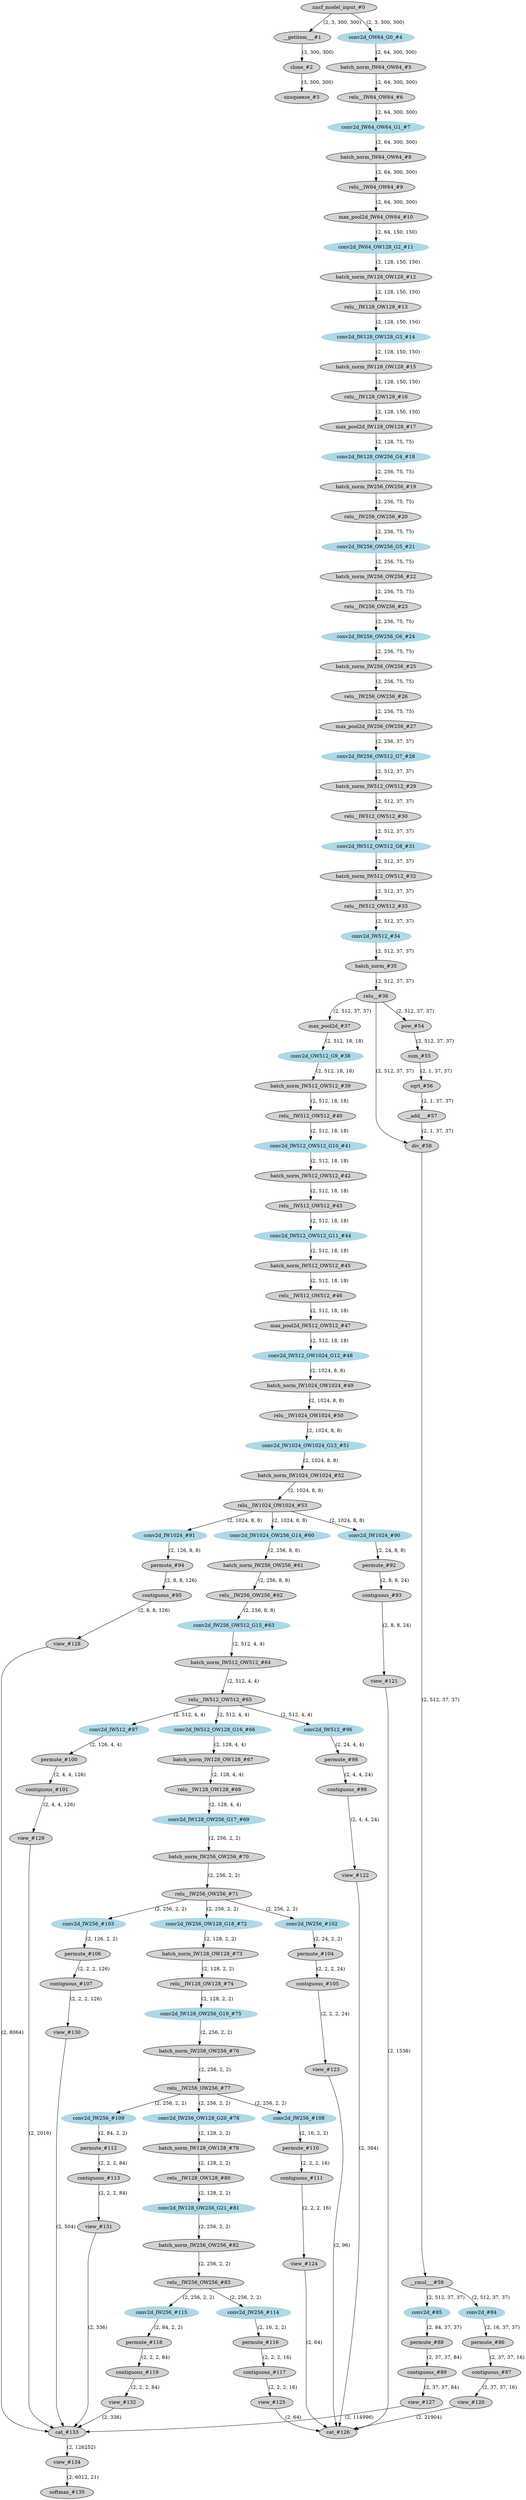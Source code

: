 strict digraph  {
"0 /nncf_model_input_0" [id=0, label="nncf_model_input_#0", style=filled, type=nncf_model_input];
"1 SSD_VGG/__getitem___0" [id=1, label="__getitem___#1", style=filled, type=__getitem__];
"2 SSD_VGG/clone_0" [id=2, label="clone_#2", style=filled, type=clone];
"3 SSD_VGG/unsqueeze_0" [id=3, label="unsqueeze_#3", style=filled, type=unsqueeze];
"4 SSD_VGG/MultiOutputSequential[basenet]/NNCFConv2d[0]/conv2d_0" [color=lightblue, id=4, label="conv2d_OW64_G0_#4", style=filled, type=conv2d];
"5 SSD_VGG/MultiOutputSequential[basenet]/NNCFBatchNorm[1]/batch_norm_0" [id=5, label="batch_norm_IW64_OW64_#5", style=filled, type=batch_norm];
"6 SSD_VGG/MultiOutputSequential[basenet]/ReLU[2]/relu__0" [id=6, label="relu__IW64_OW64_#6", style=filled, type=relu_];
"7 SSD_VGG/MultiOutputSequential[basenet]/NNCFConv2d[3]/conv2d_0" [color=lightblue, id=7, label="conv2d_IW64_OW64_G1_#7", style=filled, type=conv2d];
"8 SSD_VGG/MultiOutputSequential[basenet]/NNCFBatchNorm[4]/batch_norm_0" [id=8, label="batch_norm_IW64_OW64_#8", style=filled, type=batch_norm];
"9 SSD_VGG/MultiOutputSequential[basenet]/ReLU[5]/relu__0" [id=9, label="relu__IW64_OW64_#9", style=filled, type=relu_];
"10 SSD_VGG/MultiOutputSequential[basenet]/MaxPool2d[6]/max_pool2d_0" [id=10, label="max_pool2d_IW64_OW64_#10", style=filled, type=max_pool2d];
"11 SSD_VGG/MultiOutputSequential[basenet]/NNCFConv2d[7]/conv2d_0" [color=lightblue, id=11, label="conv2d_IW64_OW128_G2_#11", style=filled, type=conv2d];
"12 SSD_VGG/MultiOutputSequential[basenet]/NNCFBatchNorm[8]/batch_norm_0" [id=12, label="batch_norm_IW128_OW128_#12", style=filled, type=batch_norm];
"13 SSD_VGG/MultiOutputSequential[basenet]/ReLU[9]/relu__0" [id=13, label="relu__IW128_OW128_#13", style=filled, type=relu_];
"14 SSD_VGG/MultiOutputSequential[basenet]/NNCFConv2d[10]/conv2d_0" [color=lightblue, id=14, label="conv2d_IW128_OW128_G3_#14", style=filled, type=conv2d];
"15 SSD_VGG/MultiOutputSequential[basenet]/NNCFBatchNorm[11]/batch_norm_0" [id=15, label="batch_norm_IW128_OW128_#15", style=filled, type=batch_norm];
"16 SSD_VGG/MultiOutputSequential[basenet]/ReLU[12]/relu__0" [id=16, label="relu__IW128_OW128_#16", style=filled, type=relu_];
"17 SSD_VGG/MultiOutputSequential[basenet]/MaxPool2d[13]/max_pool2d_0" [id=17, label="max_pool2d_IW128_OW128_#17", style=filled, type=max_pool2d];
"18 SSD_VGG/MultiOutputSequential[basenet]/NNCFConv2d[14]/conv2d_0" [color=lightblue, id=18, label="conv2d_IW128_OW256_G4_#18", style=filled, type=conv2d];
"19 SSD_VGG/MultiOutputSequential[basenet]/NNCFBatchNorm[15]/batch_norm_0" [id=19, label="batch_norm_IW256_OW256_#19", style=filled, type=batch_norm];
"20 SSD_VGG/MultiOutputSequential[basenet]/ReLU[16]/relu__0" [id=20, label="relu__IW256_OW256_#20", style=filled, type=relu_];
"21 SSD_VGG/MultiOutputSequential[basenet]/NNCFConv2d[17]/conv2d_0" [color=lightblue, id=21, label="conv2d_IW256_OW256_G5_#21", style=filled, type=conv2d];
"22 SSD_VGG/MultiOutputSequential[basenet]/NNCFBatchNorm[18]/batch_norm_0" [id=22, label="batch_norm_IW256_OW256_#22", style=filled, type=batch_norm];
"23 SSD_VGG/MultiOutputSequential[basenet]/ReLU[19]/relu__0" [id=23, label="relu__IW256_OW256_#23", style=filled, type=relu_];
"24 SSD_VGG/MultiOutputSequential[basenet]/NNCFConv2d[20]/conv2d_0" [color=lightblue, id=24, label="conv2d_IW256_OW256_G6_#24", style=filled, type=conv2d];
"25 SSD_VGG/MultiOutputSequential[basenet]/NNCFBatchNorm[21]/batch_norm_0" [id=25, label="batch_norm_IW256_OW256_#25", style=filled, type=batch_norm];
"26 SSD_VGG/MultiOutputSequential[basenet]/ReLU[22]/relu__0" [id=26, label="relu__IW256_OW256_#26", style=filled, type=relu_];
"27 SSD_VGG/MultiOutputSequential[basenet]/MaxPool2d[23]/max_pool2d_0" [id=27, label="max_pool2d_IW256_OW256_#27", style=filled, type=max_pool2d];
"28 SSD_VGG/MultiOutputSequential[basenet]/NNCFConv2d[24]/conv2d_0" [color=lightblue, id=28, label="conv2d_IW256_OW512_G7_#28", style=filled, type=conv2d];
"29 SSD_VGG/MultiOutputSequential[basenet]/NNCFBatchNorm[25]/batch_norm_0" [id=29, label="batch_norm_IW512_OW512_#29", style=filled, type=batch_norm];
"30 SSD_VGG/MultiOutputSequential[basenet]/ReLU[26]/relu__0" [id=30, label="relu__IW512_OW512_#30", style=filled, type=relu_];
"31 SSD_VGG/MultiOutputSequential[basenet]/NNCFConv2d[27]/conv2d_0" [color=lightblue, id=31, label="conv2d_IW512_OW512_G8_#31", style=filled, type=conv2d];
"32 SSD_VGG/MultiOutputSequential[basenet]/NNCFBatchNorm[28]/batch_norm_0" [id=32, label="batch_norm_IW512_OW512_#32", style=filled, type=batch_norm];
"33 SSD_VGG/MultiOutputSequential[basenet]/ReLU[29]/relu__0" [id=33, label="relu__IW512_OW512_#33", style=filled, type=relu_];
"34 SSD_VGG/MultiOutputSequential[basenet]/NNCFConv2d[30]/conv2d_0" [color=lightblue, id=34, label="conv2d_IW512_#34", style=filled, type=conv2d];
"35 SSD_VGG/MultiOutputSequential[basenet]/NNCFBatchNorm[31]/batch_norm_0" [id=35, label="batch_norm_#35", style=filled, type=batch_norm];
"36 SSD_VGG/MultiOutputSequential[basenet]/ReLU[32]/relu__0" [id=36, label="relu__#36", style=filled, type=relu_];
"37 SSD_VGG/MultiOutputSequential[basenet]/MaxPool2d[33]/max_pool2d_0" [id=37, label="max_pool2d_#37", style=filled, type=max_pool2d];
"38 SSD_VGG/MultiOutputSequential[basenet]/NNCFConv2d[34]/conv2d_0" [color=lightblue, id=38, label="conv2d_OW512_G9_#38", style=filled, type=conv2d];
"39 SSD_VGG/MultiOutputSequential[basenet]/NNCFBatchNorm[35]/batch_norm_0" [id=39, label="batch_norm_IW512_OW512_#39", style=filled, type=batch_norm];
"40 SSD_VGG/MultiOutputSequential[basenet]/ReLU[36]/relu__0" [id=40, label="relu__IW512_OW512_#40", style=filled, type=relu_];
"41 SSD_VGG/MultiOutputSequential[basenet]/NNCFConv2d[37]/conv2d_0" [color=lightblue, id=41, label="conv2d_IW512_OW512_G10_#41", style=filled, type=conv2d];
"42 SSD_VGG/MultiOutputSequential[basenet]/NNCFBatchNorm[38]/batch_norm_0" [id=42, label="batch_norm_IW512_OW512_#42", style=filled, type=batch_norm];
"43 SSD_VGG/MultiOutputSequential[basenet]/ReLU[39]/relu__0" [id=43, label="relu__IW512_OW512_#43", style=filled, type=relu_];
"44 SSD_VGG/MultiOutputSequential[basenet]/NNCFConv2d[40]/conv2d_0" [color=lightblue, id=44, label="conv2d_IW512_OW512_G11_#44", style=filled, type=conv2d];
"45 SSD_VGG/MultiOutputSequential[basenet]/NNCFBatchNorm[41]/batch_norm_0" [id=45, label="batch_norm_IW512_OW512_#45", style=filled, type=batch_norm];
"46 SSD_VGG/MultiOutputSequential[basenet]/ReLU[42]/relu__0" [id=46, label="relu__IW512_OW512_#46", style=filled, type=relu_];
"47 SSD_VGG/MultiOutputSequential[basenet]/MaxPool2d[43]/max_pool2d_0" [id=47, label="max_pool2d_IW512_OW512_#47", style=filled, type=max_pool2d];
"48 SSD_VGG/MultiOutputSequential[basenet]/NNCFConv2d[44]/conv2d_0" [color=lightblue, id=48, label="conv2d_IW512_OW1024_G12_#48", style=filled, type=conv2d];
"49 SSD_VGG/MultiOutputSequential[basenet]/NNCFBatchNorm[45]/batch_norm_0" [id=49, label="batch_norm_IW1024_OW1024_#49", style=filled, type=batch_norm];
"50 SSD_VGG/MultiOutputSequential[basenet]/ReLU[46]/relu__0" [id=50, label="relu__IW1024_OW1024_#50", style=filled, type=relu_];
"51 SSD_VGG/MultiOutputSequential[basenet]/NNCFConv2d[47]/conv2d_0" [color=lightblue, id=51, label="conv2d_IW1024_OW1024_G13_#51", style=filled, type=conv2d];
"52 SSD_VGG/MultiOutputSequential[basenet]/NNCFBatchNorm[48]/batch_norm_0" [id=52, label="batch_norm_IW1024_OW1024_#52", style=filled, type=batch_norm];
"53 SSD_VGG/MultiOutputSequential[basenet]/ReLU[49]/relu__0" [id=53, label="relu__IW1024_OW1024_#53", style=filled, type=relu_];
"54 SSD_VGG/NNCFUserL2Norm[L2Norm]/pow_0" [id=54, label="pow_#54", style=filled, type=pow];
"55 SSD_VGG/NNCFUserL2Norm[L2Norm]/sum_0" [id=55, label="sum_#55", style=filled, type=sum];
"56 SSD_VGG/NNCFUserL2Norm[L2Norm]/sqrt_0" [id=56, label="sqrt_#56", style=filled, type=sqrt];
"57 SSD_VGG/NNCFUserL2Norm[L2Norm]/__add___0" [id=57, label="__add___#57", style=filled, type=__add__];
"58 SSD_VGG/NNCFUserL2Norm[L2Norm]/div_0" [id=58, label="div_#58", style=filled, type=div];
"59 SSD_VGG/NNCFUserL2Norm[L2Norm]/__rmul___0" [id=59, label="__rmul___#59", style=filled, type=__rmul__];
"60 SSD_VGG/MultiOutputSequential[extras]/NNCFConv2d[0]/conv2d_0" [color=lightblue, id=60, label="conv2d_IW1024_OW256_G14_#60", style=filled, type=conv2d];
"61 SSD_VGG/MultiOutputSequential[extras]/NNCFBatchNorm[1]/batch_norm_0" [id=61, label="batch_norm_IW256_OW256_#61", style=filled, type=batch_norm];
"62 SSD_VGG/MultiOutputSequential[extras]/ReLU[2]/relu__0" [id=62, label="relu__IW256_OW256_#62", style=filled, type=relu_];
"63 SSD_VGG/MultiOutputSequential[extras]/NNCFConv2d[3]/conv2d_0" [color=lightblue, id=63, label="conv2d_IW256_OW512_G15_#63", style=filled, type=conv2d];
"64 SSD_VGG/MultiOutputSequential[extras]/NNCFBatchNorm[4]/batch_norm_0" [id=64, label="batch_norm_IW512_OW512_#64", style=filled, type=batch_norm];
"65 SSD_VGG/MultiOutputSequential[extras]/ReLU[5]/relu__0" [id=65, label="relu__IW512_OW512_#65", style=filled, type=relu_];
"66 SSD_VGG/MultiOutputSequential[extras]/NNCFConv2d[6]/conv2d_0" [color=lightblue, id=66, label="conv2d_IW512_OW128_G16_#66", style=filled, type=conv2d];
"67 SSD_VGG/MultiOutputSequential[extras]/NNCFBatchNorm[7]/batch_norm_0" [id=67, label="batch_norm_IW128_OW128_#67", style=filled, type=batch_norm];
"68 SSD_VGG/MultiOutputSequential[extras]/ReLU[8]/relu__0" [id=68, label="relu__IW128_OW128_#68", style=filled, type=relu_];
"69 SSD_VGG/MultiOutputSequential[extras]/NNCFConv2d[9]/conv2d_0" [color=lightblue, id=69, label="conv2d_IW128_OW256_G17_#69", style=filled, type=conv2d];
"70 SSD_VGG/MultiOutputSequential[extras]/NNCFBatchNorm[10]/batch_norm_0" [id=70, label="batch_norm_IW256_OW256_#70", style=filled, type=batch_norm];
"71 SSD_VGG/MultiOutputSequential[extras]/ReLU[11]/relu__0" [id=71, label="relu__IW256_OW256_#71", style=filled, type=relu_];
"72 SSD_VGG/MultiOutputSequential[extras]/NNCFConv2d[12]/conv2d_0" [color=lightblue, id=72, label="conv2d_IW256_OW128_G18_#72", style=filled, type=conv2d];
"73 SSD_VGG/MultiOutputSequential[extras]/NNCFBatchNorm[13]/batch_norm_0" [id=73, label="batch_norm_IW128_OW128_#73", style=filled, type=batch_norm];
"74 SSD_VGG/MultiOutputSequential[extras]/ReLU[14]/relu__0" [id=74, label="relu__IW128_OW128_#74", style=filled, type=relu_];
"75 SSD_VGG/MultiOutputSequential[extras]/NNCFConv2d[15]/conv2d_0" [color=lightblue, id=75, label="conv2d_IW128_OW256_G19_#75", style=filled, type=conv2d];
"76 SSD_VGG/MultiOutputSequential[extras]/NNCFBatchNorm[16]/batch_norm_0" [id=76, label="batch_norm_IW256_OW256_#76", style=filled, type=batch_norm];
"77 SSD_VGG/MultiOutputSequential[extras]/ReLU[17]/relu__0" [id=77, label="relu__IW256_OW256_#77", style=filled, type=relu_];
"78 SSD_VGG/MultiOutputSequential[extras]/NNCFConv2d[18]/conv2d_0" [color=lightblue, id=78, label="conv2d_IW256_OW128_G20_#78", style=filled, type=conv2d];
"79 SSD_VGG/MultiOutputSequential[extras]/NNCFBatchNorm[19]/batch_norm_0" [id=79, label="batch_norm_IW128_OW128_#79", style=filled, type=batch_norm];
"80 SSD_VGG/MultiOutputSequential[extras]/ReLU[20]/relu__0" [id=80, label="relu__IW128_OW128_#80", style=filled, type=relu_];
"81 SSD_VGG/MultiOutputSequential[extras]/NNCFConv2d[21]/conv2d_0" [color=lightblue, id=81, label="conv2d_IW128_OW256_G21_#81", style=filled, type=conv2d];
"82 SSD_VGG/MultiOutputSequential[extras]/NNCFBatchNorm[22]/batch_norm_0" [id=82, label="batch_norm_IW256_OW256_#82", style=filled, type=batch_norm];
"83 SSD_VGG/MultiOutputSequential[extras]/ReLU[23]/relu__0" [id=83, label="relu__IW256_OW256_#83", style=filled, type=relu_];
"84 SSD_VGG/SSDDetectionOutput[detection_head]/ModuleList[heads]/SSDHead[0]/NNCFConv2d[loc]/conv2d_0" [color=lightblue, id=84, label="conv2d_#84", style=filled, type=conv2d];
"85 SSD_VGG/SSDDetectionOutput[detection_head]/ModuleList[heads]/SSDHead[0]/NNCFConv2d[conf]/conv2d_0" [color=lightblue, id=85, label="conv2d_#85", style=filled, type=conv2d];
"86 SSD_VGG/SSDDetectionOutput[detection_head]/ModuleList[heads]/SSDHead[0]/permute_0" [id=86, label="permute_#86", style=filled, type=permute];
"87 SSD_VGG/SSDDetectionOutput[detection_head]/ModuleList[heads]/SSDHead[0]/contiguous_0" [id=87, label="contiguous_#87", style=filled, type=contiguous];
"88 SSD_VGG/SSDDetectionOutput[detection_head]/ModuleList[heads]/SSDHead[0]/permute_1" [id=88, label="permute_#88", style=filled, type=permute];
"89 SSD_VGG/SSDDetectionOutput[detection_head]/ModuleList[heads]/SSDHead[0]/contiguous_1" [id=89, label="contiguous_#89", style=filled, type=contiguous];
"90 SSD_VGG/SSDDetectionOutput[detection_head]/ModuleList[heads]/SSDHead[1]/NNCFConv2d[loc]/conv2d_0" [color=lightblue, id=90, label="conv2d_IW1024_#90", style=filled, type=conv2d];
"91 SSD_VGG/SSDDetectionOutput[detection_head]/ModuleList[heads]/SSDHead[1]/NNCFConv2d[conf]/conv2d_0" [color=lightblue, id=91, label="conv2d_IW1024_#91", style=filled, type=conv2d];
"92 SSD_VGG/SSDDetectionOutput[detection_head]/ModuleList[heads]/SSDHead[1]/permute_0" [id=92, label="permute_#92", style=filled, type=permute];
"93 SSD_VGG/SSDDetectionOutput[detection_head]/ModuleList[heads]/SSDHead[1]/contiguous_0" [id=93, label="contiguous_#93", style=filled, type=contiguous];
"94 SSD_VGG/SSDDetectionOutput[detection_head]/ModuleList[heads]/SSDHead[1]/permute_1" [id=94, label="permute_#94", style=filled, type=permute];
"95 SSD_VGG/SSDDetectionOutput[detection_head]/ModuleList[heads]/SSDHead[1]/contiguous_1" [id=95, label="contiguous_#95", style=filled, type=contiguous];
"96 SSD_VGG/SSDDetectionOutput[detection_head]/ModuleList[heads]/SSDHead[2]/NNCFConv2d[loc]/conv2d_0" [color=lightblue, id=96, label="conv2d_IW512_#96", style=filled, type=conv2d];
"97 SSD_VGG/SSDDetectionOutput[detection_head]/ModuleList[heads]/SSDHead[2]/NNCFConv2d[conf]/conv2d_0" [color=lightblue, id=97, label="conv2d_IW512_#97", style=filled, type=conv2d];
"98 SSD_VGG/SSDDetectionOutput[detection_head]/ModuleList[heads]/SSDHead[2]/permute_0" [id=98, label="permute_#98", style=filled, type=permute];
"99 SSD_VGG/SSDDetectionOutput[detection_head]/ModuleList[heads]/SSDHead[2]/contiguous_0" [id=99, label="contiguous_#99", style=filled, type=contiguous];
"100 SSD_VGG/SSDDetectionOutput[detection_head]/ModuleList[heads]/SSDHead[2]/permute_1" [id=100, label="permute_#100", style=filled, type=permute];
"101 SSD_VGG/SSDDetectionOutput[detection_head]/ModuleList[heads]/SSDHead[2]/contiguous_1" [id=101, label="contiguous_#101", style=filled, type=contiguous];
"102 SSD_VGG/SSDDetectionOutput[detection_head]/ModuleList[heads]/SSDHead[3]/NNCFConv2d[loc]/conv2d_0" [color=lightblue, id=102, label="conv2d_IW256_#102", style=filled, type=conv2d];
"103 SSD_VGG/SSDDetectionOutput[detection_head]/ModuleList[heads]/SSDHead[3]/NNCFConv2d[conf]/conv2d_0" [color=lightblue, id=103, label="conv2d_IW256_#103", style=filled, type=conv2d];
"104 SSD_VGG/SSDDetectionOutput[detection_head]/ModuleList[heads]/SSDHead[3]/permute_0" [id=104, label="permute_#104", style=filled, type=permute];
"105 SSD_VGG/SSDDetectionOutput[detection_head]/ModuleList[heads]/SSDHead[3]/contiguous_0" [id=105, label="contiguous_#105", style=filled, type=contiguous];
"106 SSD_VGG/SSDDetectionOutput[detection_head]/ModuleList[heads]/SSDHead[3]/permute_1" [id=106, label="permute_#106", style=filled, type=permute];
"107 SSD_VGG/SSDDetectionOutput[detection_head]/ModuleList[heads]/SSDHead[3]/contiguous_1" [id=107, label="contiguous_#107", style=filled, type=contiguous];
"108 SSD_VGG/SSDDetectionOutput[detection_head]/ModuleList[heads]/SSDHead[4]/NNCFConv2d[loc]/conv2d_0" [color=lightblue, id=108, label="conv2d_IW256_#108", style=filled, type=conv2d];
"109 SSD_VGG/SSDDetectionOutput[detection_head]/ModuleList[heads]/SSDHead[4]/NNCFConv2d[conf]/conv2d_0" [color=lightblue, id=109, label="conv2d_IW256_#109", style=filled, type=conv2d];
"110 SSD_VGG/SSDDetectionOutput[detection_head]/ModuleList[heads]/SSDHead[4]/permute_0" [id=110, label="permute_#110", style=filled, type=permute];
"111 SSD_VGG/SSDDetectionOutput[detection_head]/ModuleList[heads]/SSDHead[4]/contiguous_0" [id=111, label="contiguous_#111", style=filled, type=contiguous];
"112 SSD_VGG/SSDDetectionOutput[detection_head]/ModuleList[heads]/SSDHead[4]/permute_1" [id=112, label="permute_#112", style=filled, type=permute];
"113 SSD_VGG/SSDDetectionOutput[detection_head]/ModuleList[heads]/SSDHead[4]/contiguous_1" [id=113, label="contiguous_#113", style=filled, type=contiguous];
"114 SSD_VGG/SSDDetectionOutput[detection_head]/ModuleList[heads]/SSDHead[5]/NNCFConv2d[loc]/conv2d_0" [color=lightblue, id=114, label="conv2d_IW256_#114", style=filled, type=conv2d];
"115 SSD_VGG/SSDDetectionOutput[detection_head]/ModuleList[heads]/SSDHead[5]/NNCFConv2d[conf]/conv2d_0" [color=lightblue, id=115, label="conv2d_IW256_#115", style=filled, type=conv2d];
"116 SSD_VGG/SSDDetectionOutput[detection_head]/ModuleList[heads]/SSDHead[5]/permute_0" [id=116, label="permute_#116", style=filled, type=permute];
"117 SSD_VGG/SSDDetectionOutput[detection_head]/ModuleList[heads]/SSDHead[5]/contiguous_0" [id=117, label="contiguous_#117", style=filled, type=contiguous];
"118 SSD_VGG/SSDDetectionOutput[detection_head]/ModuleList[heads]/SSDHead[5]/permute_1" [id=118, label="permute_#118", style=filled, type=permute];
"119 SSD_VGG/SSDDetectionOutput[detection_head]/ModuleList[heads]/SSDHead[5]/contiguous_1" [id=119, label="contiguous_#119", style=filled, type=contiguous];
"120 SSD_VGG/SSDDetectionOutput[detection_head]/view_0" [id=120, label="view_#120", style=filled, type=view];
"121 SSD_VGG/SSDDetectionOutput[detection_head]/view_1" [id=121, label="view_#121", style=filled, type=view];
"122 SSD_VGG/SSDDetectionOutput[detection_head]/view_2" [id=122, label="view_#122", style=filled, type=view];
"123 SSD_VGG/SSDDetectionOutput[detection_head]/view_3" [id=123, label="view_#123", style=filled, type=view];
"124 SSD_VGG/SSDDetectionOutput[detection_head]/view_4" [id=124, label="view_#124", style=filled, type=view];
"125 SSD_VGG/SSDDetectionOutput[detection_head]/view_5" [id=125, label="view_#125", style=filled, type=view];
"126 SSD_VGG/SSDDetectionOutput[detection_head]/cat_0" [id=126, label="cat_#126", style=filled, type=cat];
"127 SSD_VGG/SSDDetectionOutput[detection_head]/view_6" [id=127, label="view_#127", style=filled, type=view];
"128 SSD_VGG/SSDDetectionOutput[detection_head]/view_7" [id=128, label="view_#128", style=filled, type=view];
"129 SSD_VGG/SSDDetectionOutput[detection_head]/view_8" [id=129, label="view_#129", style=filled, type=view];
"130 SSD_VGG/SSDDetectionOutput[detection_head]/view_9" [id=130, label="view_#130", style=filled, type=view];
"131 SSD_VGG/SSDDetectionOutput[detection_head]/view_10" [id=131, label="view_#131", style=filled, type=view];
"132 SSD_VGG/SSDDetectionOutput[detection_head]/view_11" [id=132, label="view_#132", style=filled, type=view];
"133 SSD_VGG/SSDDetectionOutput[detection_head]/cat_1" [id=133, label="cat_#133", style=filled, type=cat];
"134 SSD_VGG/SSDDetectionOutput[detection_head]/view_12" [id=134, label="view_#134", style=filled, type=view];
"135 SSD_VGG/SSDDetectionOutput[detection_head]/softmax_0" [id=135, label="softmax_#135", style=filled, type=softmax];
"0 /nncf_model_input_0" -> "1 SSD_VGG/__getitem___0"  [label="(2, 3, 300, 300)", style=solid];
"0 /nncf_model_input_0" -> "4 SSD_VGG/MultiOutputSequential[basenet]/NNCFConv2d[0]/conv2d_0"  [label="(2, 3, 300, 300)", style=solid];
"1 SSD_VGG/__getitem___0" -> "2 SSD_VGG/clone_0"  [label="(3, 300, 300)", style=solid];
"2 SSD_VGG/clone_0" -> "3 SSD_VGG/unsqueeze_0"  [label="(3, 300, 300)", style=solid];
"4 SSD_VGG/MultiOutputSequential[basenet]/NNCFConv2d[0]/conv2d_0" -> "5 SSD_VGG/MultiOutputSequential[basenet]/NNCFBatchNorm[1]/batch_norm_0"  [label="(2, 64, 300, 300)", style=solid];
"5 SSD_VGG/MultiOutputSequential[basenet]/NNCFBatchNorm[1]/batch_norm_0" -> "6 SSD_VGG/MultiOutputSequential[basenet]/ReLU[2]/relu__0"  [label="(2, 64, 300, 300)", style=solid];
"6 SSD_VGG/MultiOutputSequential[basenet]/ReLU[2]/relu__0" -> "7 SSD_VGG/MultiOutputSequential[basenet]/NNCFConv2d[3]/conv2d_0"  [label="(2, 64, 300, 300)", style=solid];
"7 SSD_VGG/MultiOutputSequential[basenet]/NNCFConv2d[3]/conv2d_0" -> "8 SSD_VGG/MultiOutputSequential[basenet]/NNCFBatchNorm[4]/batch_norm_0"  [label="(2, 64, 300, 300)", style=solid];
"8 SSD_VGG/MultiOutputSequential[basenet]/NNCFBatchNorm[4]/batch_norm_0" -> "9 SSD_VGG/MultiOutputSequential[basenet]/ReLU[5]/relu__0"  [label="(2, 64, 300, 300)", style=solid];
"9 SSD_VGG/MultiOutputSequential[basenet]/ReLU[5]/relu__0" -> "10 SSD_VGG/MultiOutputSequential[basenet]/MaxPool2d[6]/max_pool2d_0"  [label="(2, 64, 300, 300)", style=solid];
"10 SSD_VGG/MultiOutputSequential[basenet]/MaxPool2d[6]/max_pool2d_0" -> "11 SSD_VGG/MultiOutputSequential[basenet]/NNCFConv2d[7]/conv2d_0"  [label="(2, 64, 150, 150)", style=solid];
"11 SSD_VGG/MultiOutputSequential[basenet]/NNCFConv2d[7]/conv2d_0" -> "12 SSD_VGG/MultiOutputSequential[basenet]/NNCFBatchNorm[8]/batch_norm_0"  [label="(2, 128, 150, 150)", style=solid];
"12 SSD_VGG/MultiOutputSequential[basenet]/NNCFBatchNorm[8]/batch_norm_0" -> "13 SSD_VGG/MultiOutputSequential[basenet]/ReLU[9]/relu__0"  [label="(2, 128, 150, 150)", style=solid];
"13 SSD_VGG/MultiOutputSequential[basenet]/ReLU[9]/relu__0" -> "14 SSD_VGG/MultiOutputSequential[basenet]/NNCFConv2d[10]/conv2d_0"  [label="(2, 128, 150, 150)", style=solid];
"14 SSD_VGG/MultiOutputSequential[basenet]/NNCFConv2d[10]/conv2d_0" -> "15 SSD_VGG/MultiOutputSequential[basenet]/NNCFBatchNorm[11]/batch_norm_0"  [label="(2, 128, 150, 150)", style=solid];
"15 SSD_VGG/MultiOutputSequential[basenet]/NNCFBatchNorm[11]/batch_norm_0" -> "16 SSD_VGG/MultiOutputSequential[basenet]/ReLU[12]/relu__0"  [label="(2, 128, 150, 150)", style=solid];
"16 SSD_VGG/MultiOutputSequential[basenet]/ReLU[12]/relu__0" -> "17 SSD_VGG/MultiOutputSequential[basenet]/MaxPool2d[13]/max_pool2d_0"  [label="(2, 128, 150, 150)", style=solid];
"17 SSD_VGG/MultiOutputSequential[basenet]/MaxPool2d[13]/max_pool2d_0" -> "18 SSD_VGG/MultiOutputSequential[basenet]/NNCFConv2d[14]/conv2d_0"  [label="(2, 128, 75, 75)", style=solid];
"18 SSD_VGG/MultiOutputSequential[basenet]/NNCFConv2d[14]/conv2d_0" -> "19 SSD_VGG/MultiOutputSequential[basenet]/NNCFBatchNorm[15]/batch_norm_0"  [label="(2, 256, 75, 75)", style=solid];
"19 SSD_VGG/MultiOutputSequential[basenet]/NNCFBatchNorm[15]/batch_norm_0" -> "20 SSD_VGG/MultiOutputSequential[basenet]/ReLU[16]/relu__0"  [label="(2, 256, 75, 75)", style=solid];
"20 SSD_VGG/MultiOutputSequential[basenet]/ReLU[16]/relu__0" -> "21 SSD_VGG/MultiOutputSequential[basenet]/NNCFConv2d[17]/conv2d_0"  [label="(2, 256, 75, 75)", style=solid];
"21 SSD_VGG/MultiOutputSequential[basenet]/NNCFConv2d[17]/conv2d_0" -> "22 SSD_VGG/MultiOutputSequential[basenet]/NNCFBatchNorm[18]/batch_norm_0"  [label="(2, 256, 75, 75)", style=solid];
"22 SSD_VGG/MultiOutputSequential[basenet]/NNCFBatchNorm[18]/batch_norm_0" -> "23 SSD_VGG/MultiOutputSequential[basenet]/ReLU[19]/relu__0"  [label="(2, 256, 75, 75)", style=solid];
"23 SSD_VGG/MultiOutputSequential[basenet]/ReLU[19]/relu__0" -> "24 SSD_VGG/MultiOutputSequential[basenet]/NNCFConv2d[20]/conv2d_0"  [label="(2, 256, 75, 75)", style=solid];
"24 SSD_VGG/MultiOutputSequential[basenet]/NNCFConv2d[20]/conv2d_0" -> "25 SSD_VGG/MultiOutputSequential[basenet]/NNCFBatchNorm[21]/batch_norm_0"  [label="(2, 256, 75, 75)", style=solid];
"25 SSD_VGG/MultiOutputSequential[basenet]/NNCFBatchNorm[21]/batch_norm_0" -> "26 SSD_VGG/MultiOutputSequential[basenet]/ReLU[22]/relu__0"  [label="(2, 256, 75, 75)", style=solid];
"26 SSD_VGG/MultiOutputSequential[basenet]/ReLU[22]/relu__0" -> "27 SSD_VGG/MultiOutputSequential[basenet]/MaxPool2d[23]/max_pool2d_0"  [label="(2, 256, 75, 75)", style=solid];
"27 SSD_VGG/MultiOutputSequential[basenet]/MaxPool2d[23]/max_pool2d_0" -> "28 SSD_VGG/MultiOutputSequential[basenet]/NNCFConv2d[24]/conv2d_0"  [label="(2, 256, 37, 37)", style=solid];
"28 SSD_VGG/MultiOutputSequential[basenet]/NNCFConv2d[24]/conv2d_0" -> "29 SSD_VGG/MultiOutputSequential[basenet]/NNCFBatchNorm[25]/batch_norm_0"  [label="(2, 512, 37, 37)", style=solid];
"29 SSD_VGG/MultiOutputSequential[basenet]/NNCFBatchNorm[25]/batch_norm_0" -> "30 SSD_VGG/MultiOutputSequential[basenet]/ReLU[26]/relu__0"  [label="(2, 512, 37, 37)", style=solid];
"30 SSD_VGG/MultiOutputSequential[basenet]/ReLU[26]/relu__0" -> "31 SSD_VGG/MultiOutputSequential[basenet]/NNCFConv2d[27]/conv2d_0"  [label="(2, 512, 37, 37)", style=solid];
"31 SSD_VGG/MultiOutputSequential[basenet]/NNCFConv2d[27]/conv2d_0" -> "32 SSD_VGG/MultiOutputSequential[basenet]/NNCFBatchNorm[28]/batch_norm_0"  [label="(2, 512, 37, 37)", style=solid];
"32 SSD_VGG/MultiOutputSequential[basenet]/NNCFBatchNorm[28]/batch_norm_0" -> "33 SSD_VGG/MultiOutputSequential[basenet]/ReLU[29]/relu__0"  [label="(2, 512, 37, 37)", style=solid];
"33 SSD_VGG/MultiOutputSequential[basenet]/ReLU[29]/relu__0" -> "34 SSD_VGG/MultiOutputSequential[basenet]/NNCFConv2d[30]/conv2d_0"  [label="(2, 512, 37, 37)", style=solid];
"34 SSD_VGG/MultiOutputSequential[basenet]/NNCFConv2d[30]/conv2d_0" -> "35 SSD_VGG/MultiOutputSequential[basenet]/NNCFBatchNorm[31]/batch_norm_0"  [label="(2, 512, 37, 37)", style=solid];
"35 SSD_VGG/MultiOutputSequential[basenet]/NNCFBatchNorm[31]/batch_norm_0" -> "36 SSD_VGG/MultiOutputSequential[basenet]/ReLU[32]/relu__0"  [label="(2, 512, 37, 37)", style=solid];
"36 SSD_VGG/MultiOutputSequential[basenet]/ReLU[32]/relu__0" -> "37 SSD_VGG/MultiOutputSequential[basenet]/MaxPool2d[33]/max_pool2d_0"  [label="(2, 512, 37, 37)", style=solid];
"36 SSD_VGG/MultiOutputSequential[basenet]/ReLU[32]/relu__0" -> "54 SSD_VGG/NNCFUserL2Norm[L2Norm]/pow_0"  [label="(2, 512, 37, 37)", style=solid];
"36 SSD_VGG/MultiOutputSequential[basenet]/ReLU[32]/relu__0" -> "58 SSD_VGG/NNCFUserL2Norm[L2Norm]/div_0"  [label="(2, 512, 37, 37)", style=solid];
"37 SSD_VGG/MultiOutputSequential[basenet]/MaxPool2d[33]/max_pool2d_0" -> "38 SSD_VGG/MultiOutputSequential[basenet]/NNCFConv2d[34]/conv2d_0"  [label="(2, 512, 18, 18)", style=solid];
"38 SSD_VGG/MultiOutputSequential[basenet]/NNCFConv2d[34]/conv2d_0" -> "39 SSD_VGG/MultiOutputSequential[basenet]/NNCFBatchNorm[35]/batch_norm_0"  [label="(2, 512, 18, 18)", style=solid];
"39 SSD_VGG/MultiOutputSequential[basenet]/NNCFBatchNorm[35]/batch_norm_0" -> "40 SSD_VGG/MultiOutputSequential[basenet]/ReLU[36]/relu__0"  [label="(2, 512, 18, 18)", style=solid];
"40 SSD_VGG/MultiOutputSequential[basenet]/ReLU[36]/relu__0" -> "41 SSD_VGG/MultiOutputSequential[basenet]/NNCFConv2d[37]/conv2d_0"  [label="(2, 512, 18, 18)", style=solid];
"41 SSD_VGG/MultiOutputSequential[basenet]/NNCFConv2d[37]/conv2d_0" -> "42 SSD_VGG/MultiOutputSequential[basenet]/NNCFBatchNorm[38]/batch_norm_0"  [label="(2, 512, 18, 18)", style=solid];
"42 SSD_VGG/MultiOutputSequential[basenet]/NNCFBatchNorm[38]/batch_norm_0" -> "43 SSD_VGG/MultiOutputSequential[basenet]/ReLU[39]/relu__0"  [label="(2, 512, 18, 18)", style=solid];
"43 SSD_VGG/MultiOutputSequential[basenet]/ReLU[39]/relu__0" -> "44 SSD_VGG/MultiOutputSequential[basenet]/NNCFConv2d[40]/conv2d_0"  [label="(2, 512, 18, 18)", style=solid];
"44 SSD_VGG/MultiOutputSequential[basenet]/NNCFConv2d[40]/conv2d_0" -> "45 SSD_VGG/MultiOutputSequential[basenet]/NNCFBatchNorm[41]/batch_norm_0"  [label="(2, 512, 18, 18)", style=solid];
"45 SSD_VGG/MultiOutputSequential[basenet]/NNCFBatchNorm[41]/batch_norm_0" -> "46 SSD_VGG/MultiOutputSequential[basenet]/ReLU[42]/relu__0"  [label="(2, 512, 18, 18)", style=solid];
"46 SSD_VGG/MultiOutputSequential[basenet]/ReLU[42]/relu__0" -> "47 SSD_VGG/MultiOutputSequential[basenet]/MaxPool2d[43]/max_pool2d_0"  [label="(2, 512, 18, 18)", style=solid];
"47 SSD_VGG/MultiOutputSequential[basenet]/MaxPool2d[43]/max_pool2d_0" -> "48 SSD_VGG/MultiOutputSequential[basenet]/NNCFConv2d[44]/conv2d_0"  [label="(2, 512, 18, 18)", style=solid];
"48 SSD_VGG/MultiOutputSequential[basenet]/NNCFConv2d[44]/conv2d_0" -> "49 SSD_VGG/MultiOutputSequential[basenet]/NNCFBatchNorm[45]/batch_norm_0"  [label="(2, 1024, 8, 8)", style=solid];
"49 SSD_VGG/MultiOutputSequential[basenet]/NNCFBatchNorm[45]/batch_norm_0" -> "50 SSD_VGG/MultiOutputSequential[basenet]/ReLU[46]/relu__0"  [label="(2, 1024, 8, 8)", style=solid];
"50 SSD_VGG/MultiOutputSequential[basenet]/ReLU[46]/relu__0" -> "51 SSD_VGG/MultiOutputSequential[basenet]/NNCFConv2d[47]/conv2d_0"  [label="(2, 1024, 8, 8)", style=solid];
"51 SSD_VGG/MultiOutputSequential[basenet]/NNCFConv2d[47]/conv2d_0" -> "52 SSD_VGG/MultiOutputSequential[basenet]/NNCFBatchNorm[48]/batch_norm_0"  [label="(2, 1024, 8, 8)", style=solid];
"52 SSD_VGG/MultiOutputSequential[basenet]/NNCFBatchNorm[48]/batch_norm_0" -> "53 SSD_VGG/MultiOutputSequential[basenet]/ReLU[49]/relu__0"  [label="(2, 1024, 8, 8)", style=solid];
"53 SSD_VGG/MultiOutputSequential[basenet]/ReLU[49]/relu__0" -> "60 SSD_VGG/MultiOutputSequential[extras]/NNCFConv2d[0]/conv2d_0"  [label="(2, 1024, 8, 8)", style=solid];
"53 SSD_VGG/MultiOutputSequential[basenet]/ReLU[49]/relu__0" -> "90 SSD_VGG/SSDDetectionOutput[detection_head]/ModuleList[heads]/SSDHead[1]/NNCFConv2d[loc]/conv2d_0"  [label="(2, 1024, 8, 8)", style=solid];
"53 SSD_VGG/MultiOutputSequential[basenet]/ReLU[49]/relu__0" -> "91 SSD_VGG/SSDDetectionOutput[detection_head]/ModuleList[heads]/SSDHead[1]/NNCFConv2d[conf]/conv2d_0"  [label="(2, 1024, 8, 8)", style=solid];
"54 SSD_VGG/NNCFUserL2Norm[L2Norm]/pow_0" -> "55 SSD_VGG/NNCFUserL2Norm[L2Norm]/sum_0"  [label="(2, 512, 37, 37)", style=solid];
"55 SSD_VGG/NNCFUserL2Norm[L2Norm]/sum_0" -> "56 SSD_VGG/NNCFUserL2Norm[L2Norm]/sqrt_0"  [label="(2, 1, 37, 37)", style=solid];
"56 SSD_VGG/NNCFUserL2Norm[L2Norm]/sqrt_0" -> "57 SSD_VGG/NNCFUserL2Norm[L2Norm]/__add___0"  [label="(2, 1, 37, 37)", style=solid];
"57 SSD_VGG/NNCFUserL2Norm[L2Norm]/__add___0" -> "58 SSD_VGG/NNCFUserL2Norm[L2Norm]/div_0"  [label="(2, 1, 37, 37)", style=solid];
"58 SSD_VGG/NNCFUserL2Norm[L2Norm]/div_0" -> "59 SSD_VGG/NNCFUserL2Norm[L2Norm]/__rmul___0"  [label="(2, 512, 37, 37)", style=solid];
"59 SSD_VGG/NNCFUserL2Norm[L2Norm]/__rmul___0" -> "84 SSD_VGG/SSDDetectionOutput[detection_head]/ModuleList[heads]/SSDHead[0]/NNCFConv2d[loc]/conv2d_0"  [label="(2, 512, 37, 37)", style=solid];
"59 SSD_VGG/NNCFUserL2Norm[L2Norm]/__rmul___0" -> "85 SSD_VGG/SSDDetectionOutput[detection_head]/ModuleList[heads]/SSDHead[0]/NNCFConv2d[conf]/conv2d_0"  [label="(2, 512, 37, 37)", style=solid];
"60 SSD_VGG/MultiOutputSequential[extras]/NNCFConv2d[0]/conv2d_0" -> "61 SSD_VGG/MultiOutputSequential[extras]/NNCFBatchNorm[1]/batch_norm_0"  [label="(2, 256, 8, 8)", style=solid];
"61 SSD_VGG/MultiOutputSequential[extras]/NNCFBatchNorm[1]/batch_norm_0" -> "62 SSD_VGG/MultiOutputSequential[extras]/ReLU[2]/relu__0"  [label="(2, 256, 8, 8)", style=solid];
"62 SSD_VGG/MultiOutputSequential[extras]/ReLU[2]/relu__0" -> "63 SSD_VGG/MultiOutputSequential[extras]/NNCFConv2d[3]/conv2d_0"  [label="(2, 256, 8, 8)", style=solid];
"63 SSD_VGG/MultiOutputSequential[extras]/NNCFConv2d[3]/conv2d_0" -> "64 SSD_VGG/MultiOutputSequential[extras]/NNCFBatchNorm[4]/batch_norm_0"  [label="(2, 512, 4, 4)", style=solid];
"64 SSD_VGG/MultiOutputSequential[extras]/NNCFBatchNorm[4]/batch_norm_0" -> "65 SSD_VGG/MultiOutputSequential[extras]/ReLU[5]/relu__0"  [label="(2, 512, 4, 4)", style=solid];
"65 SSD_VGG/MultiOutputSequential[extras]/ReLU[5]/relu__0" -> "66 SSD_VGG/MultiOutputSequential[extras]/NNCFConv2d[6]/conv2d_0"  [label="(2, 512, 4, 4)", style=solid];
"65 SSD_VGG/MultiOutputSequential[extras]/ReLU[5]/relu__0" -> "96 SSD_VGG/SSDDetectionOutput[detection_head]/ModuleList[heads]/SSDHead[2]/NNCFConv2d[loc]/conv2d_0"  [label="(2, 512, 4, 4)", style=solid];
"65 SSD_VGG/MultiOutputSequential[extras]/ReLU[5]/relu__0" -> "97 SSD_VGG/SSDDetectionOutput[detection_head]/ModuleList[heads]/SSDHead[2]/NNCFConv2d[conf]/conv2d_0"  [label="(2, 512, 4, 4)", style=solid];
"66 SSD_VGG/MultiOutputSequential[extras]/NNCFConv2d[6]/conv2d_0" -> "67 SSD_VGG/MultiOutputSequential[extras]/NNCFBatchNorm[7]/batch_norm_0"  [label="(2, 128, 4, 4)", style=solid];
"67 SSD_VGG/MultiOutputSequential[extras]/NNCFBatchNorm[7]/batch_norm_0" -> "68 SSD_VGG/MultiOutputSequential[extras]/ReLU[8]/relu__0"  [label="(2, 128, 4, 4)", style=solid];
"68 SSD_VGG/MultiOutputSequential[extras]/ReLU[8]/relu__0" -> "69 SSD_VGG/MultiOutputSequential[extras]/NNCFConv2d[9]/conv2d_0"  [label="(2, 128, 4, 4)", style=solid];
"69 SSD_VGG/MultiOutputSequential[extras]/NNCFConv2d[9]/conv2d_0" -> "70 SSD_VGG/MultiOutputSequential[extras]/NNCFBatchNorm[10]/batch_norm_0"  [label="(2, 256, 2, 2)", style=solid];
"70 SSD_VGG/MultiOutputSequential[extras]/NNCFBatchNorm[10]/batch_norm_0" -> "71 SSD_VGG/MultiOutputSequential[extras]/ReLU[11]/relu__0"  [label="(2, 256, 2, 2)", style=solid];
"71 SSD_VGG/MultiOutputSequential[extras]/ReLU[11]/relu__0" -> "72 SSD_VGG/MultiOutputSequential[extras]/NNCFConv2d[12]/conv2d_0"  [label="(2, 256, 2, 2)", style=solid];
"72 SSD_VGG/MultiOutputSequential[extras]/NNCFConv2d[12]/conv2d_0" -> "73 SSD_VGG/MultiOutputSequential[extras]/NNCFBatchNorm[13]/batch_norm_0"  [label="(2, 128, 2, 2)", style=solid];
"73 SSD_VGG/MultiOutputSequential[extras]/NNCFBatchNorm[13]/batch_norm_0" -> "74 SSD_VGG/MultiOutputSequential[extras]/ReLU[14]/relu__0"  [label="(2, 128, 2, 2)", style=solid];
"74 SSD_VGG/MultiOutputSequential[extras]/ReLU[14]/relu__0" -> "75 SSD_VGG/MultiOutputSequential[extras]/NNCFConv2d[15]/conv2d_0"  [label="(2, 128, 2, 2)", style=solid];
"75 SSD_VGG/MultiOutputSequential[extras]/NNCFConv2d[15]/conv2d_0" -> "76 SSD_VGG/MultiOutputSequential[extras]/NNCFBatchNorm[16]/batch_norm_0"  [label="(2, 256, 2, 2)", style=solid];
"76 SSD_VGG/MultiOutputSequential[extras]/NNCFBatchNorm[16]/batch_norm_0" -> "77 SSD_VGG/MultiOutputSequential[extras]/ReLU[17]/relu__0"  [label="(2, 256, 2, 2)", style=solid];
"77 SSD_VGG/MultiOutputSequential[extras]/ReLU[17]/relu__0" -> "78 SSD_VGG/MultiOutputSequential[extras]/NNCFConv2d[18]/conv2d_0"  [label="(2, 256, 2, 2)", style=solid];
"78 SSD_VGG/MultiOutputSequential[extras]/NNCFConv2d[18]/conv2d_0" -> "79 SSD_VGG/MultiOutputSequential[extras]/NNCFBatchNorm[19]/batch_norm_0"  [label="(2, 128, 2, 2)", style=solid];
"79 SSD_VGG/MultiOutputSequential[extras]/NNCFBatchNorm[19]/batch_norm_0" -> "80 SSD_VGG/MultiOutputSequential[extras]/ReLU[20]/relu__0"  [label="(2, 128, 2, 2)", style=solid];
"80 SSD_VGG/MultiOutputSequential[extras]/ReLU[20]/relu__0" -> "81 SSD_VGG/MultiOutputSequential[extras]/NNCFConv2d[21]/conv2d_0"  [label="(2, 128, 2, 2)", style=solid];
"81 SSD_VGG/MultiOutputSequential[extras]/NNCFConv2d[21]/conv2d_0" -> "82 SSD_VGG/MultiOutputSequential[extras]/NNCFBatchNorm[22]/batch_norm_0"  [label="(2, 256, 2, 2)", style=solid];
"82 SSD_VGG/MultiOutputSequential[extras]/NNCFBatchNorm[22]/batch_norm_0" -> "83 SSD_VGG/MultiOutputSequential[extras]/ReLU[23]/relu__0"  [label="(2, 256, 2, 2)", style=solid];
"84 SSD_VGG/SSDDetectionOutput[detection_head]/ModuleList[heads]/SSDHead[0]/NNCFConv2d[loc]/conv2d_0" -> "86 SSD_VGG/SSDDetectionOutput[detection_head]/ModuleList[heads]/SSDHead[0]/permute_0"  [label="(2, 16, 37, 37)", style=solid];
"85 SSD_VGG/SSDDetectionOutput[detection_head]/ModuleList[heads]/SSDHead[0]/NNCFConv2d[conf]/conv2d_0" -> "88 SSD_VGG/SSDDetectionOutput[detection_head]/ModuleList[heads]/SSDHead[0]/permute_1"  [label="(2, 84, 37, 37)", style=solid];
"86 SSD_VGG/SSDDetectionOutput[detection_head]/ModuleList[heads]/SSDHead[0]/permute_0" -> "87 SSD_VGG/SSDDetectionOutput[detection_head]/ModuleList[heads]/SSDHead[0]/contiguous_0"  [label="(2, 37, 37, 16)", style=solid];
"88 SSD_VGG/SSDDetectionOutput[detection_head]/ModuleList[heads]/SSDHead[0]/permute_1" -> "89 SSD_VGG/SSDDetectionOutput[detection_head]/ModuleList[heads]/SSDHead[0]/contiguous_1"  [label="(2, 37, 37, 84)", style=solid];
"90 SSD_VGG/SSDDetectionOutput[detection_head]/ModuleList[heads]/SSDHead[1]/NNCFConv2d[loc]/conv2d_0" -> "92 SSD_VGG/SSDDetectionOutput[detection_head]/ModuleList[heads]/SSDHead[1]/permute_0"  [label="(2, 24, 8, 8)", style=solid];
"91 SSD_VGG/SSDDetectionOutput[detection_head]/ModuleList[heads]/SSDHead[1]/NNCFConv2d[conf]/conv2d_0" -> "94 SSD_VGG/SSDDetectionOutput[detection_head]/ModuleList[heads]/SSDHead[1]/permute_1"  [label="(2, 126, 8, 8)", style=solid];
"92 SSD_VGG/SSDDetectionOutput[detection_head]/ModuleList[heads]/SSDHead[1]/permute_0" -> "93 SSD_VGG/SSDDetectionOutput[detection_head]/ModuleList[heads]/SSDHead[1]/contiguous_0"  [label="(2, 8, 8, 24)", style=solid];
"94 SSD_VGG/SSDDetectionOutput[detection_head]/ModuleList[heads]/SSDHead[1]/permute_1" -> "95 SSD_VGG/SSDDetectionOutput[detection_head]/ModuleList[heads]/SSDHead[1]/contiguous_1"  [label="(2, 8, 8, 126)", style=solid];
"96 SSD_VGG/SSDDetectionOutput[detection_head]/ModuleList[heads]/SSDHead[2]/NNCFConv2d[loc]/conv2d_0" -> "98 SSD_VGG/SSDDetectionOutput[detection_head]/ModuleList[heads]/SSDHead[2]/permute_0"  [label="(2, 24, 4, 4)", style=solid];
"98 SSD_VGG/SSDDetectionOutput[detection_head]/ModuleList[heads]/SSDHead[2]/permute_0" -> "99 SSD_VGG/SSDDetectionOutput[detection_head]/ModuleList[heads]/SSDHead[2]/contiguous_0"  [label="(2, 4, 4, 24)", style=solid];
"71 SSD_VGG/MultiOutputSequential[extras]/ReLU[11]/relu__0" -> "102 SSD_VGG/SSDDetectionOutput[detection_head]/ModuleList[heads]/SSDHead[3]/NNCFConv2d[loc]/conv2d_0"  [label="(2, 256, 2, 2)", style=solid];
"71 SSD_VGG/MultiOutputSequential[extras]/ReLU[11]/relu__0" -> "103 SSD_VGG/SSDDetectionOutput[detection_head]/ModuleList[heads]/SSDHead[3]/NNCFConv2d[conf]/conv2d_0"  [label="(2, 256, 2, 2)", style=solid];
"77 SSD_VGG/MultiOutputSequential[extras]/ReLU[17]/relu__0" -> "108 SSD_VGG/SSDDetectionOutput[detection_head]/ModuleList[heads]/SSDHead[4]/NNCFConv2d[loc]/conv2d_0"  [label="(2, 256, 2, 2)", style=solid];
"77 SSD_VGG/MultiOutputSequential[extras]/ReLU[17]/relu__0" -> "109 SSD_VGG/SSDDetectionOutput[detection_head]/ModuleList[heads]/SSDHead[4]/NNCFConv2d[conf]/conv2d_0"  [label="(2, 256, 2, 2)", style=solid];
"83 SSD_VGG/MultiOutputSequential[extras]/ReLU[23]/relu__0" -> "114 SSD_VGG/SSDDetectionOutput[detection_head]/ModuleList[heads]/SSDHead[5]/NNCFConv2d[loc]/conv2d_0"  [label="(2, 256, 2, 2)", style=solid];
"83 SSD_VGG/MultiOutputSequential[extras]/ReLU[23]/relu__0" -> "115 SSD_VGG/SSDDetectionOutput[detection_head]/ModuleList[heads]/SSDHead[5]/NNCFConv2d[conf]/conv2d_0"  [label="(2, 256, 2, 2)", style=solid];
"87 SSD_VGG/SSDDetectionOutput[detection_head]/ModuleList[heads]/SSDHead[0]/contiguous_0" -> "120 SSD_VGG/SSDDetectionOutput[detection_head]/view_0"  [label="(2, 37, 37, 16)", style=solid];
"89 SSD_VGG/SSDDetectionOutput[detection_head]/ModuleList[heads]/SSDHead[0]/contiguous_1" -> "127 SSD_VGG/SSDDetectionOutput[detection_head]/view_6"  [label="(2, 37, 37, 84)", style=solid];
"93 SSD_VGG/SSDDetectionOutput[detection_head]/ModuleList[heads]/SSDHead[1]/contiguous_0" -> "121 SSD_VGG/SSDDetectionOutput[detection_head]/view_1"  [label="(2, 8, 8, 24)", style=solid];
"95 SSD_VGG/SSDDetectionOutput[detection_head]/ModuleList[heads]/SSDHead[1]/contiguous_1" -> "128 SSD_VGG/SSDDetectionOutput[detection_head]/view_7"  [label="(2, 8, 8, 126)", style=solid];
"97 SSD_VGG/SSDDetectionOutput[detection_head]/ModuleList[heads]/SSDHead[2]/NNCFConv2d[conf]/conv2d_0" -> "100 SSD_VGG/SSDDetectionOutput[detection_head]/ModuleList[heads]/SSDHead[2]/permute_1"  [label="(2, 126, 4, 4)", style=solid];
"99 SSD_VGG/SSDDetectionOutput[detection_head]/ModuleList[heads]/SSDHead[2]/contiguous_0" -> "122 SSD_VGG/SSDDetectionOutput[detection_head]/view_2"  [label="(2, 4, 4, 24)", style=solid];
"100 SSD_VGG/SSDDetectionOutput[detection_head]/ModuleList[heads]/SSDHead[2]/permute_1" -> "101 SSD_VGG/SSDDetectionOutput[detection_head]/ModuleList[heads]/SSDHead[2]/contiguous_1"  [label="(2, 4, 4, 126)", style=solid];
"101 SSD_VGG/SSDDetectionOutput[detection_head]/ModuleList[heads]/SSDHead[2]/contiguous_1" -> "129 SSD_VGG/SSDDetectionOutput[detection_head]/view_8"  [label="(2, 4, 4, 126)", style=solid];
"102 SSD_VGG/SSDDetectionOutput[detection_head]/ModuleList[heads]/SSDHead[3]/NNCFConv2d[loc]/conv2d_0" -> "104 SSD_VGG/SSDDetectionOutput[detection_head]/ModuleList[heads]/SSDHead[3]/permute_0"  [label="(2, 24, 2, 2)", style=solid];
"103 SSD_VGG/SSDDetectionOutput[detection_head]/ModuleList[heads]/SSDHead[3]/NNCFConv2d[conf]/conv2d_0" -> "106 SSD_VGG/SSDDetectionOutput[detection_head]/ModuleList[heads]/SSDHead[3]/permute_1"  [label="(2, 126, 2, 2)", style=solid];
"104 SSD_VGG/SSDDetectionOutput[detection_head]/ModuleList[heads]/SSDHead[3]/permute_0" -> "105 SSD_VGG/SSDDetectionOutput[detection_head]/ModuleList[heads]/SSDHead[3]/contiguous_0"  [label="(2, 2, 2, 24)", style=solid];
"105 SSD_VGG/SSDDetectionOutput[detection_head]/ModuleList[heads]/SSDHead[3]/contiguous_0" -> "123 SSD_VGG/SSDDetectionOutput[detection_head]/view_3"  [label="(2, 2, 2, 24)", style=solid];
"106 SSD_VGG/SSDDetectionOutput[detection_head]/ModuleList[heads]/SSDHead[3]/permute_1" -> "107 SSD_VGG/SSDDetectionOutput[detection_head]/ModuleList[heads]/SSDHead[3]/contiguous_1"  [label="(2, 2, 2, 126)", style=solid];
"107 SSD_VGG/SSDDetectionOutput[detection_head]/ModuleList[heads]/SSDHead[3]/contiguous_1" -> "130 SSD_VGG/SSDDetectionOutput[detection_head]/view_9"  [label="(2, 2, 2, 126)", style=solid];
"108 SSD_VGG/SSDDetectionOutput[detection_head]/ModuleList[heads]/SSDHead[4]/NNCFConv2d[loc]/conv2d_0" -> "110 SSD_VGG/SSDDetectionOutput[detection_head]/ModuleList[heads]/SSDHead[4]/permute_0"  [label="(2, 16, 2, 2)", style=solid];
"109 SSD_VGG/SSDDetectionOutput[detection_head]/ModuleList[heads]/SSDHead[4]/NNCFConv2d[conf]/conv2d_0" -> "112 SSD_VGG/SSDDetectionOutput[detection_head]/ModuleList[heads]/SSDHead[4]/permute_1"  [label="(2, 84, 2, 2)", style=solid];
"110 SSD_VGG/SSDDetectionOutput[detection_head]/ModuleList[heads]/SSDHead[4]/permute_0" -> "111 SSD_VGG/SSDDetectionOutput[detection_head]/ModuleList[heads]/SSDHead[4]/contiguous_0"  [label="(2, 2, 2, 16)", style=solid];
"111 SSD_VGG/SSDDetectionOutput[detection_head]/ModuleList[heads]/SSDHead[4]/contiguous_0" -> "124 SSD_VGG/SSDDetectionOutput[detection_head]/view_4"  [label="(2, 2, 2, 16)", style=solid];
"112 SSD_VGG/SSDDetectionOutput[detection_head]/ModuleList[heads]/SSDHead[4]/permute_1" -> "113 SSD_VGG/SSDDetectionOutput[detection_head]/ModuleList[heads]/SSDHead[4]/contiguous_1"  [label="(2, 2, 2, 84)", style=solid];
"113 SSD_VGG/SSDDetectionOutput[detection_head]/ModuleList[heads]/SSDHead[4]/contiguous_1" -> "131 SSD_VGG/SSDDetectionOutput[detection_head]/view_10"  [label="(2, 2, 2, 84)", style=solid];
"114 SSD_VGG/SSDDetectionOutput[detection_head]/ModuleList[heads]/SSDHead[5]/NNCFConv2d[loc]/conv2d_0" -> "116 SSD_VGG/SSDDetectionOutput[detection_head]/ModuleList[heads]/SSDHead[5]/permute_0"  [label="(2, 16, 2, 2)", style=solid];
"115 SSD_VGG/SSDDetectionOutput[detection_head]/ModuleList[heads]/SSDHead[5]/NNCFConv2d[conf]/conv2d_0" -> "118 SSD_VGG/SSDDetectionOutput[detection_head]/ModuleList[heads]/SSDHead[5]/permute_1"  [label="(2, 84, 2, 2)", style=solid];
"116 SSD_VGG/SSDDetectionOutput[detection_head]/ModuleList[heads]/SSDHead[5]/permute_0" -> "117 SSD_VGG/SSDDetectionOutput[detection_head]/ModuleList[heads]/SSDHead[5]/contiguous_0"  [label="(2, 2, 2, 16)", style=solid];
"117 SSD_VGG/SSDDetectionOutput[detection_head]/ModuleList[heads]/SSDHead[5]/contiguous_0" -> "125 SSD_VGG/SSDDetectionOutput[detection_head]/view_5"  [label="(2, 2, 2, 16)", style=solid];
"118 SSD_VGG/SSDDetectionOutput[detection_head]/ModuleList[heads]/SSDHead[5]/permute_1" -> "119 SSD_VGG/SSDDetectionOutput[detection_head]/ModuleList[heads]/SSDHead[5]/contiguous_1"  [label="(2, 2, 2, 84)", style=solid];
"119 SSD_VGG/SSDDetectionOutput[detection_head]/ModuleList[heads]/SSDHead[5]/contiguous_1" -> "132 SSD_VGG/SSDDetectionOutput[detection_head]/view_11"  [label="(2, 2, 2, 84)", style=solid];
"120 SSD_VGG/SSDDetectionOutput[detection_head]/view_0" -> "126 SSD_VGG/SSDDetectionOutput[detection_head]/cat_0"  [label="(2, 21904)", style=solid];
"121 SSD_VGG/SSDDetectionOutput[detection_head]/view_1" -> "126 SSD_VGG/SSDDetectionOutput[detection_head]/cat_0"  [label="(2, 1536)", style=solid];
"122 SSD_VGG/SSDDetectionOutput[detection_head]/view_2" -> "126 SSD_VGG/SSDDetectionOutput[detection_head]/cat_0"  [label="(2, 384)", style=solid];
"123 SSD_VGG/SSDDetectionOutput[detection_head]/view_3" -> "126 SSD_VGG/SSDDetectionOutput[detection_head]/cat_0"  [label="(2, 96)", style=solid];
"124 SSD_VGG/SSDDetectionOutput[detection_head]/view_4" -> "126 SSD_VGG/SSDDetectionOutput[detection_head]/cat_0"  [label="(2, 64)", style=solid];
"125 SSD_VGG/SSDDetectionOutput[detection_head]/view_5" -> "126 SSD_VGG/SSDDetectionOutput[detection_head]/cat_0"  [label="(2, 64)", style=solid];
"127 SSD_VGG/SSDDetectionOutput[detection_head]/view_6" -> "133 SSD_VGG/SSDDetectionOutput[detection_head]/cat_1"  [label="(2, 114996)", style=solid];
"128 SSD_VGG/SSDDetectionOutput[detection_head]/view_7" -> "133 SSD_VGG/SSDDetectionOutput[detection_head]/cat_1"  [label="(2, 8064)", style=solid];
"129 SSD_VGG/SSDDetectionOutput[detection_head]/view_8" -> "133 SSD_VGG/SSDDetectionOutput[detection_head]/cat_1"  [label="(2, 2016)", style=solid];
"130 SSD_VGG/SSDDetectionOutput[detection_head]/view_9" -> "133 SSD_VGG/SSDDetectionOutput[detection_head]/cat_1"  [label="(2, 504)", style=solid];
"131 SSD_VGG/SSDDetectionOutput[detection_head]/view_10" -> "133 SSD_VGG/SSDDetectionOutput[detection_head]/cat_1"  [label="(2, 336)", style=solid];
"132 SSD_VGG/SSDDetectionOutput[detection_head]/view_11" -> "133 SSD_VGG/SSDDetectionOutput[detection_head]/cat_1"  [label="(2, 336)", style=solid];
"133 SSD_VGG/SSDDetectionOutput[detection_head]/cat_1" -> "134 SSD_VGG/SSDDetectionOutput[detection_head]/view_12"  [label="(2, 126252)", style=solid];
"134 SSD_VGG/SSDDetectionOutput[detection_head]/view_12" -> "135 SSD_VGG/SSDDetectionOutput[detection_head]/softmax_0"  [label="(2, 6012, 21)", style=solid];
}
